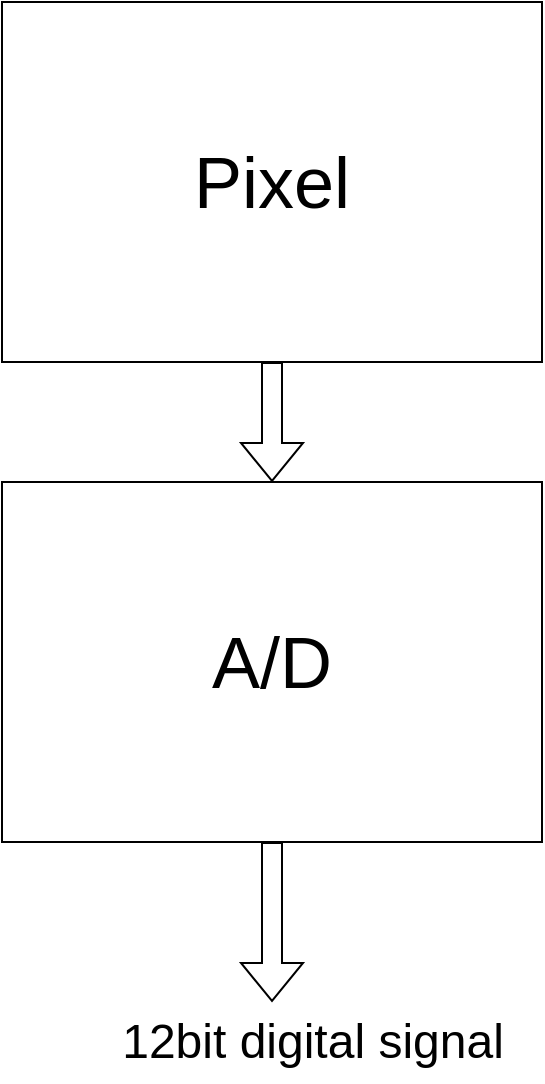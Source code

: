 <mxfile version="24.8.1">
  <diagram name="Page-1" id="wE83LsZzIeXdS4NZE4BO">
    <mxGraphModel dx="1193" dy="726" grid="1" gridSize="10" guides="1" tooltips="1" connect="1" arrows="1" fold="1" page="1" pageScale="1" pageWidth="827" pageHeight="1169" math="0" shadow="0">
      <root>
        <mxCell id="0" />
        <mxCell id="1" parent="0" />
        <mxCell id="HeSdFxaNBYyBrIA2g6oS-6" value="" style="edgeStyle=orthogonalEdgeStyle;shape=flexArrow;rounded=0;orthogonalLoop=1;jettySize=auto;html=1;" edge="1" parent="1" source="HeSdFxaNBYyBrIA2g6oS-2" target="HeSdFxaNBYyBrIA2g6oS-4">
          <mxGeometry relative="1" as="geometry" />
        </mxCell>
        <mxCell id="HeSdFxaNBYyBrIA2g6oS-2" value="&lt;font style=&quot;font-size: 36px;&quot;&gt;Pixel&lt;/font&gt;" style="rounded=0;whiteSpace=wrap;html=1;" vertex="1" parent="1">
          <mxGeometry x="230" y="120" width="270" height="180" as="geometry" />
        </mxCell>
        <mxCell id="HeSdFxaNBYyBrIA2g6oS-4" value="&lt;font style=&quot;font-size: 36px;&quot;&gt;A/D&lt;/font&gt;" style="rounded=0;whiteSpace=wrap;html=1;" vertex="1" parent="1">
          <mxGeometry x="230" y="360" width="270" height="180" as="geometry" />
        </mxCell>
        <mxCell id="HeSdFxaNBYyBrIA2g6oS-10" value="" style="shape=flexArrow;endArrow=classic;html=1;rounded=0;exitX=0.5;exitY=1;exitDx=0;exitDy=0;" edge="1" parent="1" source="HeSdFxaNBYyBrIA2g6oS-4">
          <mxGeometry width="50" height="50" relative="1" as="geometry">
            <mxPoint x="450" y="610" as="sourcePoint" />
            <mxPoint x="365" y="620" as="targetPoint" />
          </mxGeometry>
        </mxCell>
        <mxCell id="HeSdFxaNBYyBrIA2g6oS-11" value="&lt;font style=&quot;font-size: 24px;&quot;&gt;12bit digital signal&lt;/font&gt;" style="text;html=1;align=center;verticalAlign=middle;resizable=0;points=[];autosize=1;strokeColor=none;fillColor=none;" vertex="1" parent="1">
          <mxGeometry x="280" y="620" width="210" height="40" as="geometry" />
        </mxCell>
      </root>
    </mxGraphModel>
  </diagram>
</mxfile>
